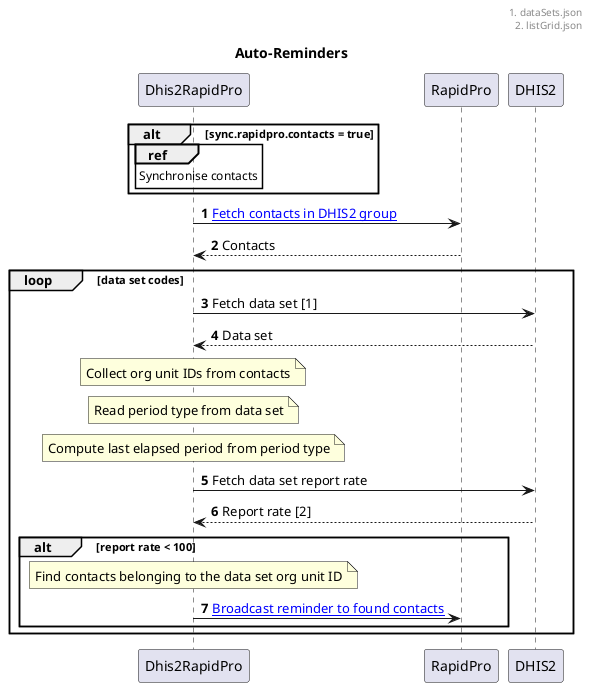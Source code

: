 @startuml
title Auto-Reminders
autonumber
skinparam responseMessageBelowArrow true
header
    1. dataSets.json
    2. listGrid.json
endheader

alt sync.rapidpro.contacts = true
    ref over Dhis2RapidPro : Synchronise contacts
end
Dhis2RapidPro -> RapidPro: [[https://rapidpro.io/api/v2/contacts#listing-contacts Fetch contacts in DHIS2 group]]
RapidPro --> Dhis2RapidPro: Contacts
loop data set codes
    Dhis2RapidPro -> DHIS2: Fetch data set [1]
    DHIS2 --> Dhis2RapidPro: Data set
    note over Dhis2RapidPro: Collect org unit IDs from contacts
    note over Dhis2RapidPro: Read period type from data set
    note over Dhis2RapidPro: Compute last elapsed period from period type
    Dhis2RapidPro -> DHIS2: Fetch data set report rate
    DHIS2 --> Dhis2RapidPro: Report rate [2]
    alt report rate < 100
        note over Dhis2RapidPro: Find contacts belonging to the data set org unit ID
        Dhis2RapidPro -> RapidPro: [[https://rapidpro.io/api/v2/broadcasts#sending-broadcasts Broadcast reminder to found contacts]]
    end
end
@enduml